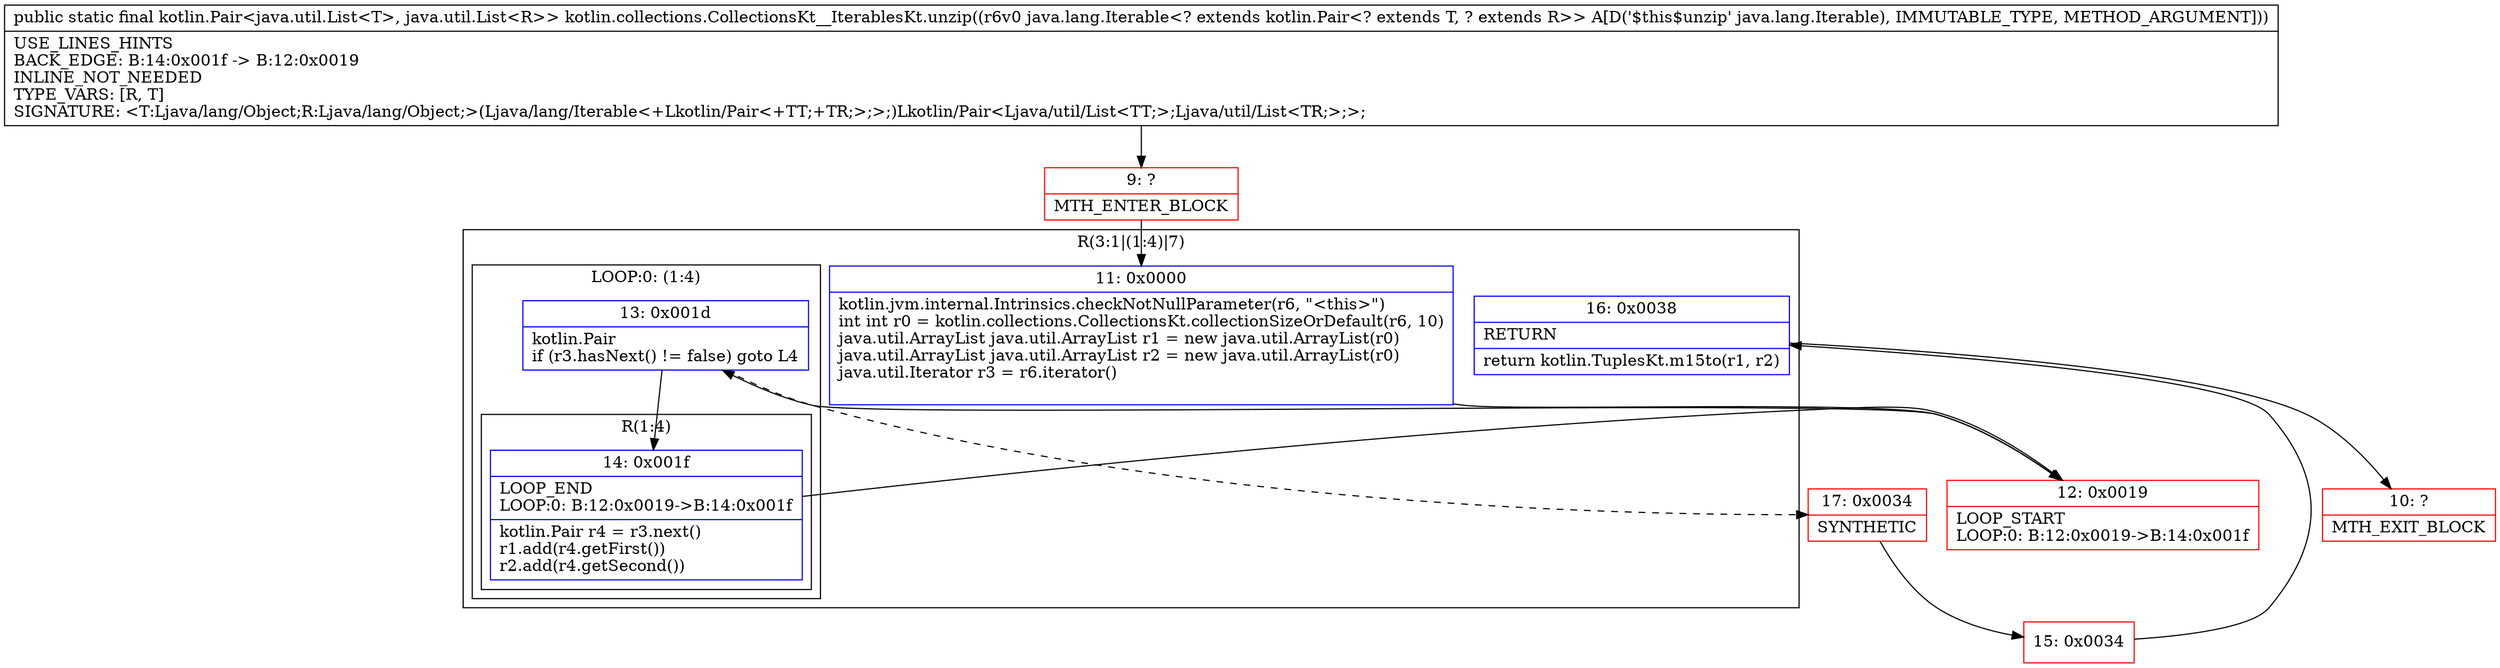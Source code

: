 digraph "CFG forkotlin.collections.CollectionsKt__IterablesKt.unzip(Ljava\/lang\/Iterable;)Lkotlin\/Pair;" {
subgraph cluster_Region_1414316710 {
label = "R(3:1|(1:4)|7)";
node [shape=record,color=blue];
Node_11 [shape=record,label="{11\:\ 0x0000|kotlin.jvm.internal.Intrinsics.checkNotNullParameter(r6, \"\<this\>\")\lint int r0 = kotlin.collections.CollectionsKt.collectionSizeOrDefault(r6, 10)\ljava.util.ArrayList java.util.ArrayList r1 = new java.util.ArrayList(r0)\ljava.util.ArrayList java.util.ArrayList r2 = new java.util.ArrayList(r0)\ljava.util.Iterator r3 = r6.iterator()\l\l}"];
subgraph cluster_LoopRegion_1087687849 {
label = "LOOP:0: (1:4)";
node [shape=record,color=blue];
Node_13 [shape=record,label="{13\:\ 0x001d|kotlin.Pair \lif (r3.hasNext() != false) goto L4\l}"];
subgraph cluster_Region_699650102 {
label = "R(1:4)";
node [shape=record,color=blue];
Node_14 [shape=record,label="{14\:\ 0x001f|LOOP_END\lLOOP:0: B:12:0x0019\-\>B:14:0x001f\l|kotlin.Pair r4 = r3.next()\lr1.add(r4.getFirst())\lr2.add(r4.getSecond())\l}"];
}
}
Node_16 [shape=record,label="{16\:\ 0x0038|RETURN\l|return kotlin.TuplesKt.m15to(r1, r2)\l}"];
}
Node_9 [shape=record,color=red,label="{9\:\ ?|MTH_ENTER_BLOCK\l}"];
Node_12 [shape=record,color=red,label="{12\:\ 0x0019|LOOP_START\lLOOP:0: B:12:0x0019\-\>B:14:0x001f\l}"];
Node_17 [shape=record,color=red,label="{17\:\ 0x0034|SYNTHETIC\l}"];
Node_15 [shape=record,color=red,label="{15\:\ 0x0034}"];
Node_10 [shape=record,color=red,label="{10\:\ ?|MTH_EXIT_BLOCK\l}"];
MethodNode[shape=record,label="{public static final kotlin.Pair\<java.util.List\<T\>, java.util.List\<R\>\> kotlin.collections.CollectionsKt__IterablesKt.unzip((r6v0 java.lang.Iterable\<? extends kotlin.Pair\<? extends T, ? extends R\>\> A[D('$this$unzip' java.lang.Iterable), IMMUTABLE_TYPE, METHOD_ARGUMENT]))  | USE_LINES_HINTS\lBACK_EDGE: B:14:0x001f \-\> B:12:0x0019\lINLINE_NOT_NEEDED\lTYPE_VARS: [R, T]\lSIGNATURE: \<T:Ljava\/lang\/Object;R:Ljava\/lang\/Object;\>(Ljava\/lang\/Iterable\<+Lkotlin\/Pair\<+TT;+TR;\>;\>;)Lkotlin\/Pair\<Ljava\/util\/List\<TT;\>;Ljava\/util\/List\<TR;\>;\>;\l}"];
MethodNode -> Node_9;Node_11 -> Node_12;
Node_13 -> Node_14;
Node_13 -> Node_17[style=dashed];
Node_14 -> Node_12;
Node_16 -> Node_10;
Node_9 -> Node_11;
Node_12 -> Node_13;
Node_17 -> Node_15;
Node_15 -> Node_16;
}

